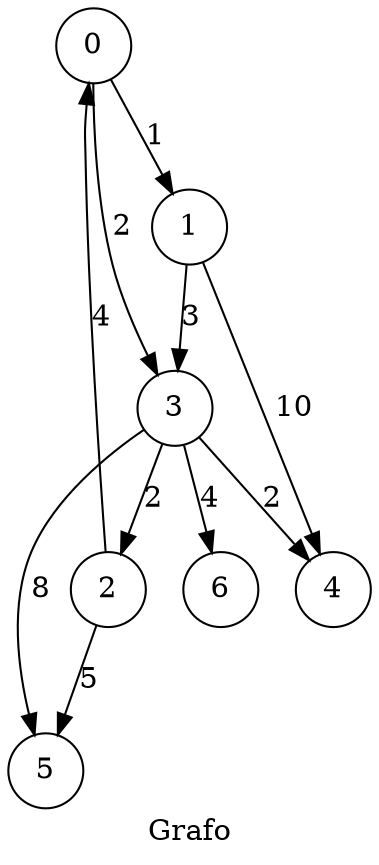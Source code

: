 digraph G{
label = Grafo;
node [shape=circle color = black];
0;
1;
2;
3;
4;
5;
0->1 [ label = 1];
0->3 [ label = 2];
1->4 [ label = 10];
1->3 [ label = 3];
2->0 [ label = 4];
2->5 [ label = 5];
3->2 [ label = 2];
3->6 [ label = 4];
3->4 [ label = 2];
3->5 [ label = 8];
}
